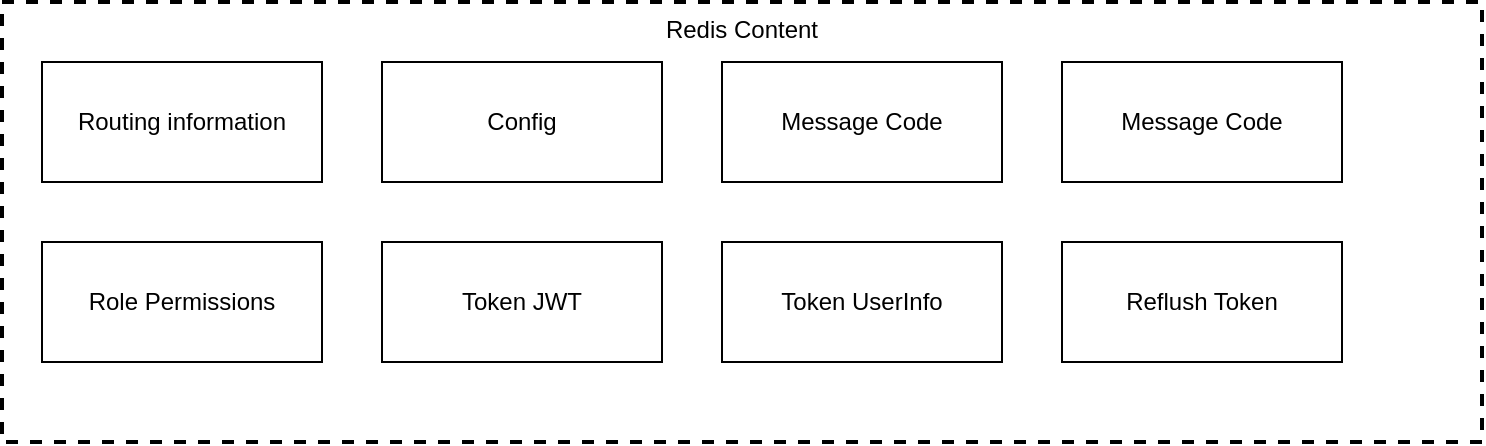 <mxfile version="20.4.0" type="github">
  <diagram id="OInQUNuNO3AYRQuPPQoJ" name="第 1 页">
    <mxGraphModel dx="1718" dy="85" grid="1" gridSize="10" guides="1" tooltips="1" connect="1" arrows="1" fold="1" page="1" pageScale="1" pageWidth="1100" pageHeight="850" math="0" shadow="0">
      <root>
        <mxCell id="0" />
        <mxCell id="1" parent="0" />
        <mxCell id="uVVe6Fx2w5aPzLkoE2WO-1" value="&lt;span style=&quot;font-weight: 400;&quot;&gt;Redis Content&lt;/span&gt;" style="rounded=0;whiteSpace=wrap;html=1;dashed=1;strokeWidth=2;fillColor=none;verticalAlign=top;fontStyle=1" parent="1" vertex="1">
          <mxGeometry x="40" y="890" width="740" height="220" as="geometry" />
        </mxCell>
        <mxCell id="uVVe6Fx2w5aPzLkoE2WO-3" value="&lt;div&gt;Routing information&lt;/div&gt;" style="rounded=0;whiteSpace=wrap;html=1;fontColor=#000000;fillColor=none;" parent="1" vertex="1">
          <mxGeometry x="60" y="920" width="140" height="60" as="geometry" />
        </mxCell>
        <mxCell id="uVVe6Fx2w5aPzLkoE2WO-4" value="&lt;div&gt;Config&lt;/div&gt;" style="rounded=0;whiteSpace=wrap;html=1;fontColor=#000000;fillColor=none;" parent="1" vertex="1">
          <mxGeometry x="230" y="920" width="140" height="60" as="geometry" />
        </mxCell>
        <mxCell id="VwqyjvsuAiL3YUs5BPZM-1" value="&lt;div&gt;Message Code&lt;/div&gt;" style="rounded=0;whiteSpace=wrap;html=1;fontColor=#000000;fillColor=none;" vertex="1" parent="1">
          <mxGeometry x="400" y="920" width="140" height="60" as="geometry" />
        </mxCell>
        <mxCell id="VwqyjvsuAiL3YUs5BPZM-2" value="&lt;div&gt;Message Code&lt;/div&gt;" style="rounded=0;whiteSpace=wrap;html=1;fontColor=#000000;fillColor=none;" vertex="1" parent="1">
          <mxGeometry x="570" y="920" width="140" height="60" as="geometry" />
        </mxCell>
        <mxCell id="VwqyjvsuAiL3YUs5BPZM-3" value="&lt;div&gt;Role Permissions&lt;/div&gt;" style="rounded=0;whiteSpace=wrap;html=1;fontColor=#000000;fillColor=none;" vertex="1" parent="1">
          <mxGeometry x="60" y="1010" width="140" height="60" as="geometry" />
        </mxCell>
        <mxCell id="VwqyjvsuAiL3YUs5BPZM-4" value="&lt;div&gt;Token JWT&lt;/div&gt;" style="rounded=0;whiteSpace=wrap;html=1;fontColor=#000000;fillColor=none;" vertex="1" parent="1">
          <mxGeometry x="230" y="1010" width="140" height="60" as="geometry" />
        </mxCell>
        <mxCell id="VwqyjvsuAiL3YUs5BPZM-5" value="&lt;div&gt;Reflush Token&lt;/div&gt;" style="rounded=0;whiteSpace=wrap;html=1;fontColor=#000000;fillColor=none;" vertex="1" parent="1">
          <mxGeometry x="570" y="1010" width="140" height="60" as="geometry" />
        </mxCell>
        <mxCell id="VwqyjvsuAiL3YUs5BPZM-6" value="&lt;div&gt;Token UserInfo&lt;/div&gt;" style="rounded=0;whiteSpace=wrap;html=1;fontColor=#000000;fillColor=none;" vertex="1" parent="1">
          <mxGeometry x="400" y="1010" width="140" height="60" as="geometry" />
        </mxCell>
      </root>
    </mxGraphModel>
  </diagram>
</mxfile>

